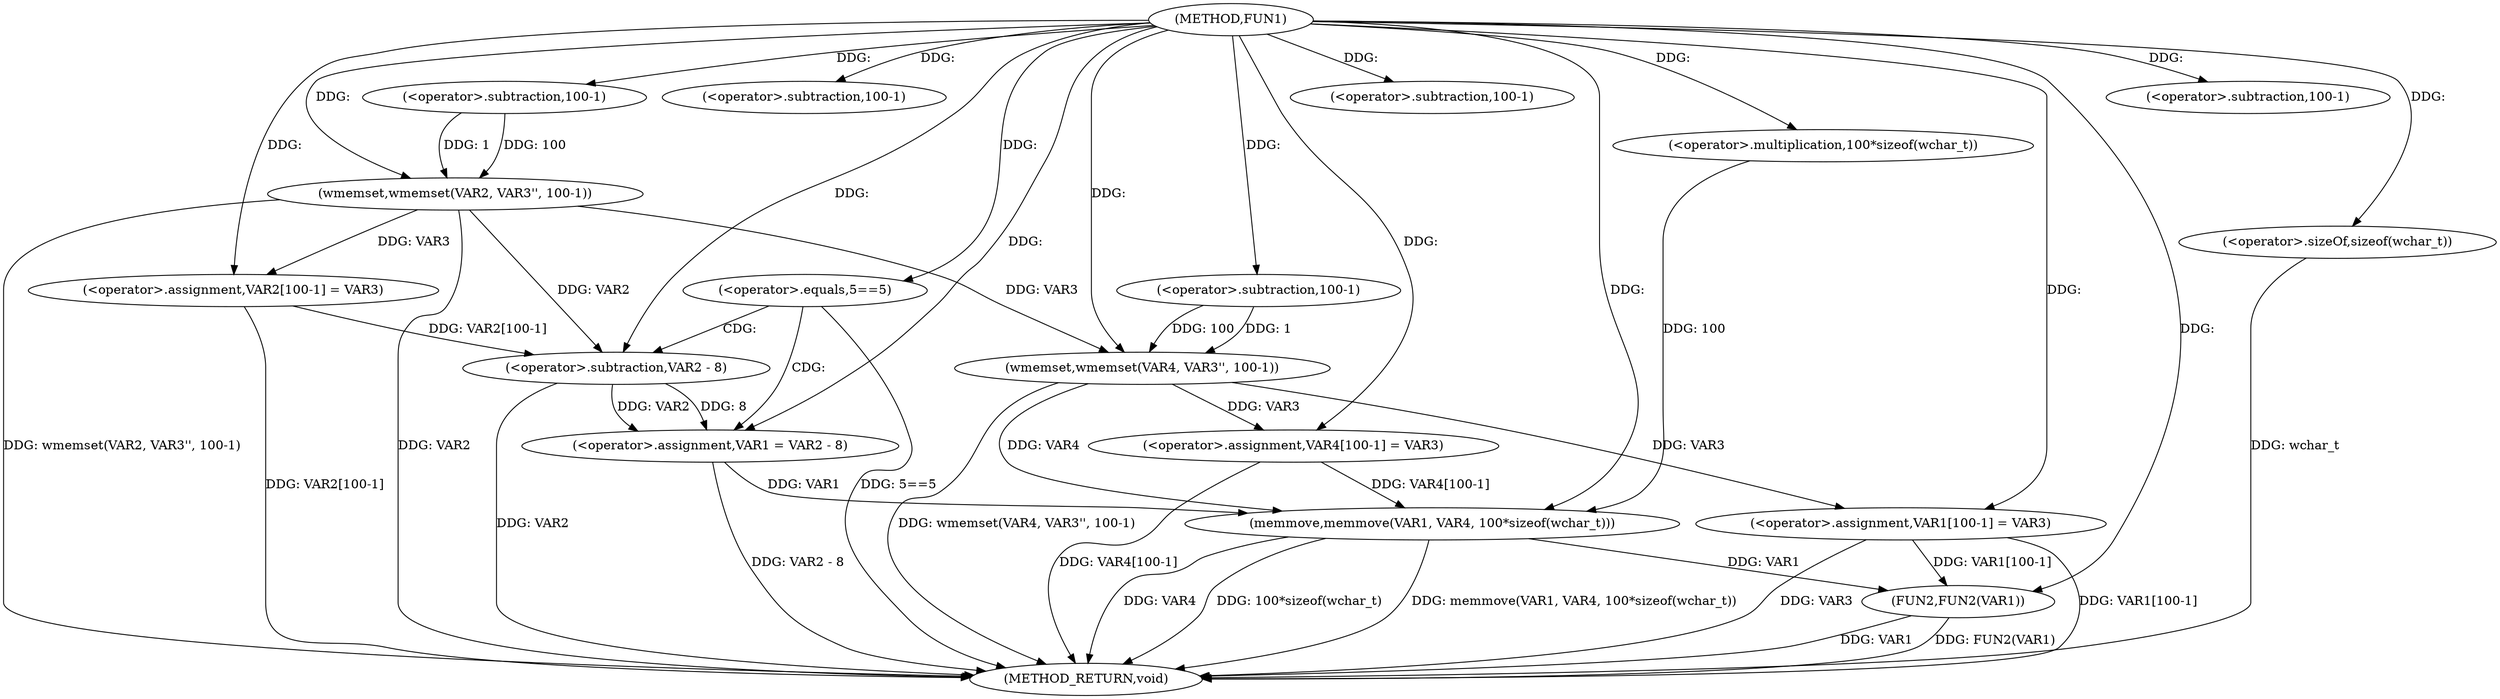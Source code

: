 digraph FUN1 {  
"1000100" [label = "(METHOD,FUN1)" ]
"1000158" [label = "(METHOD_RETURN,void)" ]
"1000104" [label = "(wmemset,wmemset(VAR2, VAR3'', 100-1))" ]
"1000107" [label = "(<operator>.subtraction,100-1)" ]
"1000110" [label = "(<operator>.assignment,VAR2[100-1] = VAR3)" ]
"1000113" [label = "(<operator>.subtraction,100-1)" ]
"1000118" [label = "(<operator>.equals,5==5)" ]
"1000122" [label = "(<operator>.assignment,VAR1 = VAR2 - 8)" ]
"1000124" [label = "(<operator>.subtraction,VAR2 - 8)" ]
"1000129" [label = "(wmemset,wmemset(VAR4, VAR3'', 100-1))" ]
"1000132" [label = "(<operator>.subtraction,100-1)" ]
"1000135" [label = "(<operator>.assignment,VAR4[100-1] = VAR3)" ]
"1000138" [label = "(<operator>.subtraction,100-1)" ]
"1000142" [label = "(memmove,memmove(VAR1, VAR4, 100*sizeof(wchar_t)))" ]
"1000145" [label = "(<operator>.multiplication,100*sizeof(wchar_t))" ]
"1000147" [label = "(<operator>.sizeOf,sizeof(wchar_t))" ]
"1000149" [label = "(<operator>.assignment,VAR1[100-1] = VAR3)" ]
"1000152" [label = "(<operator>.subtraction,100-1)" ]
"1000156" [label = "(FUN2,FUN2(VAR1))" ]
  "1000142" -> "1000158"  [ label = "DDG: memmove(VAR1, VAR4, 100*sizeof(wchar_t))"] 
  "1000124" -> "1000158"  [ label = "DDG: VAR2"] 
  "1000156" -> "1000158"  [ label = "DDG: VAR1"] 
  "1000104" -> "1000158"  [ label = "DDG: wmemset(VAR2, VAR3'', 100-1)"] 
  "1000104" -> "1000158"  [ label = "DDG: VAR2"] 
  "1000118" -> "1000158"  [ label = "DDG: 5==5"] 
  "1000149" -> "1000158"  [ label = "DDG: VAR1[100-1]"] 
  "1000156" -> "1000158"  [ label = "DDG: FUN2(VAR1)"] 
  "1000122" -> "1000158"  [ label = "DDG: VAR2 - 8"] 
  "1000129" -> "1000158"  [ label = "DDG: wmemset(VAR4, VAR3'', 100-1)"] 
  "1000149" -> "1000158"  [ label = "DDG: VAR3"] 
  "1000142" -> "1000158"  [ label = "DDG: VAR4"] 
  "1000147" -> "1000158"  [ label = "DDG: wchar_t"] 
  "1000135" -> "1000158"  [ label = "DDG: VAR4[100-1]"] 
  "1000142" -> "1000158"  [ label = "DDG: 100*sizeof(wchar_t)"] 
  "1000110" -> "1000158"  [ label = "DDG: VAR2[100-1]"] 
  "1000100" -> "1000104"  [ label = "DDG: "] 
  "1000107" -> "1000104"  [ label = "DDG: 100"] 
  "1000107" -> "1000104"  [ label = "DDG: 1"] 
  "1000100" -> "1000107"  [ label = "DDG: "] 
  "1000104" -> "1000110"  [ label = "DDG: VAR3"] 
  "1000100" -> "1000110"  [ label = "DDG: "] 
  "1000100" -> "1000113"  [ label = "DDG: "] 
  "1000100" -> "1000118"  [ label = "DDG: "] 
  "1000124" -> "1000122"  [ label = "DDG: VAR2"] 
  "1000124" -> "1000122"  [ label = "DDG: 8"] 
  "1000100" -> "1000122"  [ label = "DDG: "] 
  "1000104" -> "1000124"  [ label = "DDG: VAR2"] 
  "1000110" -> "1000124"  [ label = "DDG: VAR2[100-1]"] 
  "1000100" -> "1000124"  [ label = "DDG: "] 
  "1000100" -> "1000129"  [ label = "DDG: "] 
  "1000104" -> "1000129"  [ label = "DDG: VAR3"] 
  "1000132" -> "1000129"  [ label = "DDG: 100"] 
  "1000132" -> "1000129"  [ label = "DDG: 1"] 
  "1000100" -> "1000132"  [ label = "DDG: "] 
  "1000129" -> "1000135"  [ label = "DDG: VAR3"] 
  "1000100" -> "1000135"  [ label = "DDG: "] 
  "1000100" -> "1000138"  [ label = "DDG: "] 
  "1000122" -> "1000142"  [ label = "DDG: VAR1"] 
  "1000100" -> "1000142"  [ label = "DDG: "] 
  "1000129" -> "1000142"  [ label = "DDG: VAR4"] 
  "1000135" -> "1000142"  [ label = "DDG: VAR4[100-1]"] 
  "1000145" -> "1000142"  [ label = "DDG: 100"] 
  "1000100" -> "1000145"  [ label = "DDG: "] 
  "1000100" -> "1000147"  [ label = "DDG: "] 
  "1000100" -> "1000149"  [ label = "DDG: "] 
  "1000129" -> "1000149"  [ label = "DDG: VAR3"] 
  "1000100" -> "1000152"  [ label = "DDG: "] 
  "1000142" -> "1000156"  [ label = "DDG: VAR1"] 
  "1000149" -> "1000156"  [ label = "DDG: VAR1[100-1]"] 
  "1000100" -> "1000156"  [ label = "DDG: "] 
  "1000118" -> "1000124"  [ label = "CDG: "] 
  "1000118" -> "1000122"  [ label = "CDG: "] 
}
